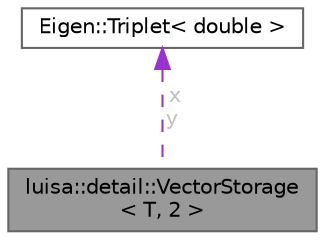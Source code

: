 digraph "luisa::detail::VectorStorage&lt; T, 2 &gt;"
{
 // LATEX_PDF_SIZE
  bgcolor="transparent";
  edge [fontname=Helvetica,fontsize=10,labelfontname=Helvetica,labelfontsize=10];
  node [fontname=Helvetica,fontsize=10,shape=box,height=0.2,width=0.4];
  Node1 [id="Node000001",label="luisa::detail::VectorStorage\l\< T, 2 \>",height=0.2,width=0.4,color="gray40", fillcolor="grey60", style="filled", fontcolor="black",tooltip="Vector storage of size 2"];
  Node2 -> Node1 [id="edge1_Node000001_Node000002",dir="back",color="darkorchid3",style="dashed",tooltip=" ",label=" x\ny",fontcolor="grey" ];
  Node2 [id="Node000002",label="Eigen::Triplet\< double \>",height=0.2,width=0.4,color="gray40", fillcolor="white", style="filled",URL="$class_eigen_1_1_triplet.html",tooltip=" "];
}
